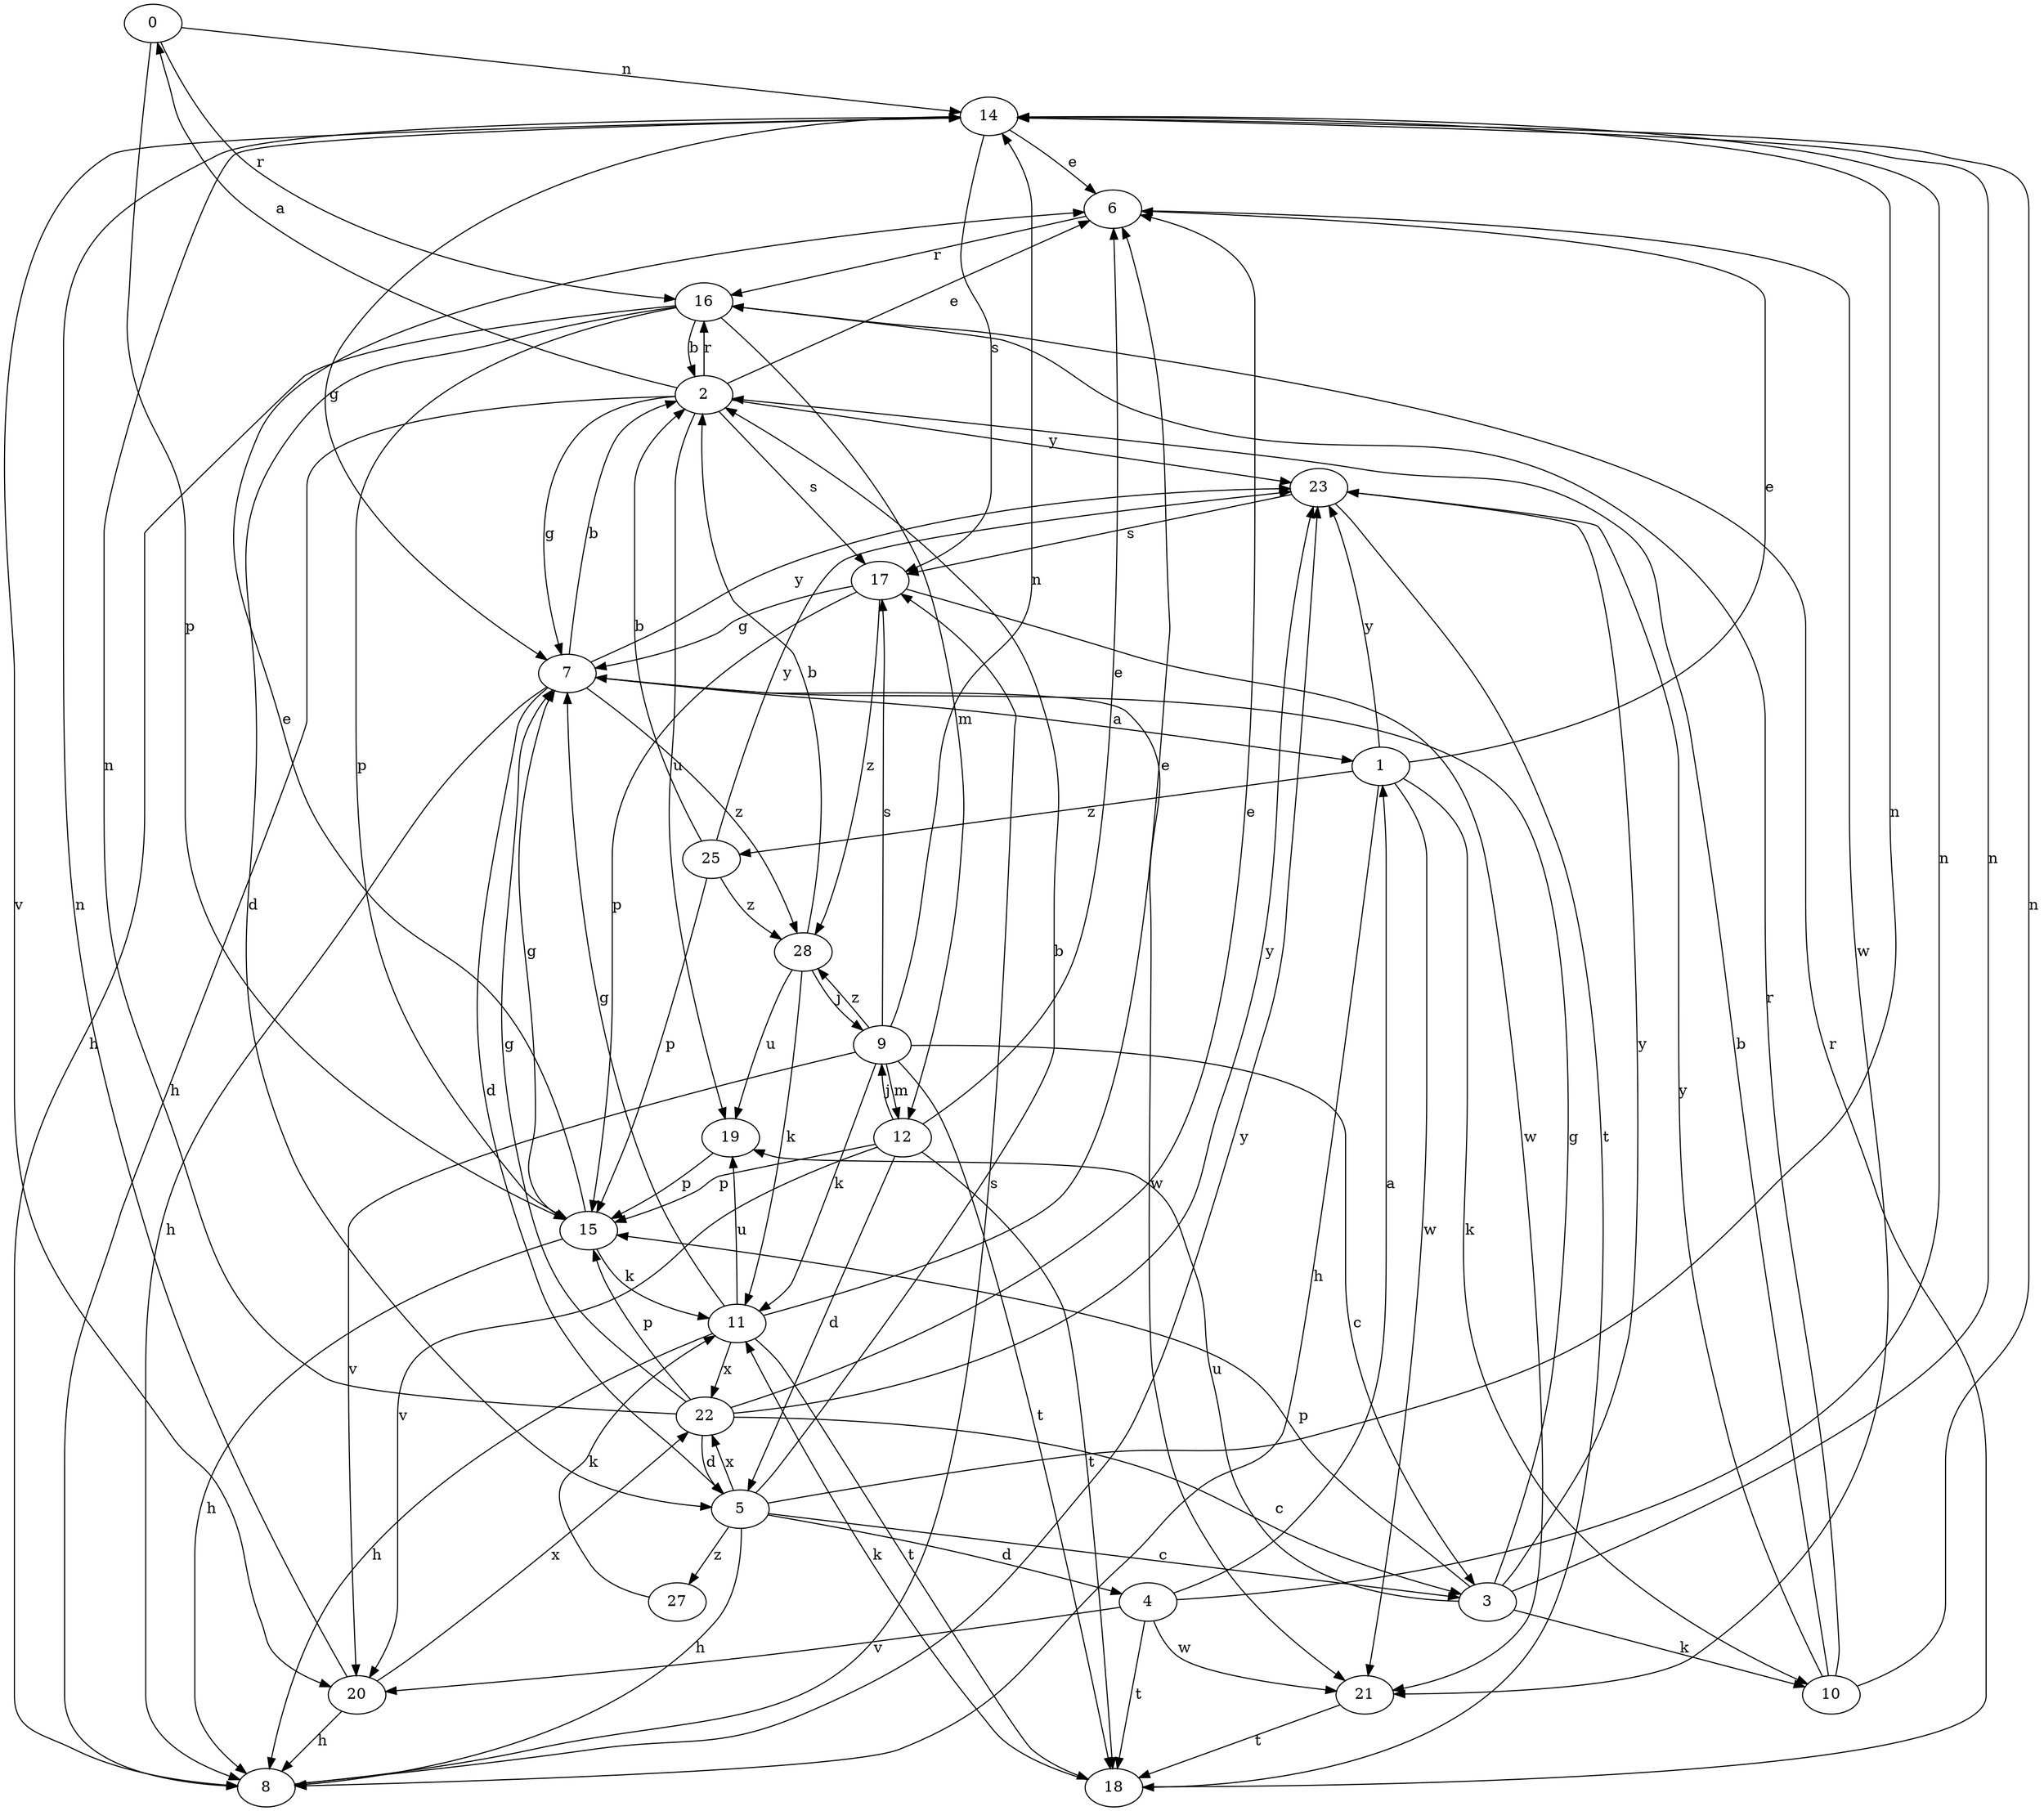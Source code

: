 strict digraph  {
0;
1;
2;
3;
4;
5;
6;
7;
8;
9;
10;
11;
12;
14;
15;
16;
17;
18;
19;
20;
21;
22;
23;
25;
27;
28;
0 -> 14  [label=n];
0 -> 15  [label=p];
0 -> 16  [label=r];
1 -> 6  [label=e];
1 -> 8  [label=h];
1 -> 10  [label=k];
1 -> 21  [label=w];
1 -> 23  [label=y];
1 -> 25  [label=z];
2 -> 0  [label=a];
2 -> 6  [label=e];
2 -> 7  [label=g];
2 -> 8  [label=h];
2 -> 16  [label=r];
2 -> 17  [label=s];
2 -> 19  [label=u];
2 -> 23  [label=y];
3 -> 7  [label=g];
3 -> 10  [label=k];
3 -> 14  [label=n];
3 -> 15  [label=p];
3 -> 19  [label=u];
3 -> 23  [label=y];
4 -> 1  [label=a];
4 -> 14  [label=n];
4 -> 18  [label=t];
4 -> 20  [label=v];
4 -> 21  [label=w];
5 -> 2  [label=b];
5 -> 3  [label=c];
5 -> 4  [label=d];
5 -> 8  [label=h];
5 -> 14  [label=n];
5 -> 22  [label=x];
5 -> 27  [label=z];
6 -> 16  [label=r];
6 -> 21  [label=w];
7 -> 1  [label=a];
7 -> 2  [label=b];
7 -> 5  [label=d];
7 -> 8  [label=h];
7 -> 21  [label=w];
7 -> 23  [label=y];
7 -> 28  [label=z];
8 -> 17  [label=s];
8 -> 23  [label=y];
9 -> 3  [label=c];
9 -> 11  [label=k];
9 -> 12  [label=m];
9 -> 14  [label=n];
9 -> 17  [label=s];
9 -> 18  [label=t];
9 -> 20  [label=v];
9 -> 28  [label=z];
10 -> 2  [label=b];
10 -> 14  [label=n];
10 -> 16  [label=r];
10 -> 23  [label=y];
11 -> 6  [label=e];
11 -> 7  [label=g];
11 -> 8  [label=h];
11 -> 18  [label=t];
11 -> 19  [label=u];
11 -> 22  [label=x];
12 -> 5  [label=d];
12 -> 6  [label=e];
12 -> 9  [label=j];
12 -> 15  [label=p];
12 -> 18  [label=t];
12 -> 20  [label=v];
14 -> 6  [label=e];
14 -> 7  [label=g];
14 -> 17  [label=s];
14 -> 20  [label=v];
15 -> 6  [label=e];
15 -> 7  [label=g];
15 -> 8  [label=h];
15 -> 11  [label=k];
16 -> 2  [label=b];
16 -> 5  [label=d];
16 -> 8  [label=h];
16 -> 12  [label=m];
16 -> 15  [label=p];
17 -> 7  [label=g];
17 -> 15  [label=p];
17 -> 21  [label=w];
17 -> 28  [label=z];
18 -> 11  [label=k];
18 -> 16  [label=r];
19 -> 15  [label=p];
20 -> 8  [label=h];
20 -> 14  [label=n];
20 -> 22  [label=x];
21 -> 18  [label=t];
22 -> 3  [label=c];
22 -> 5  [label=d];
22 -> 6  [label=e];
22 -> 7  [label=g];
22 -> 14  [label=n];
22 -> 15  [label=p];
22 -> 23  [label=y];
23 -> 17  [label=s];
23 -> 18  [label=t];
25 -> 2  [label=b];
25 -> 15  [label=p];
25 -> 23  [label=y];
25 -> 28  [label=z];
27 -> 11  [label=k];
28 -> 2  [label=b];
28 -> 9  [label=j];
28 -> 11  [label=k];
28 -> 19  [label=u];
}

